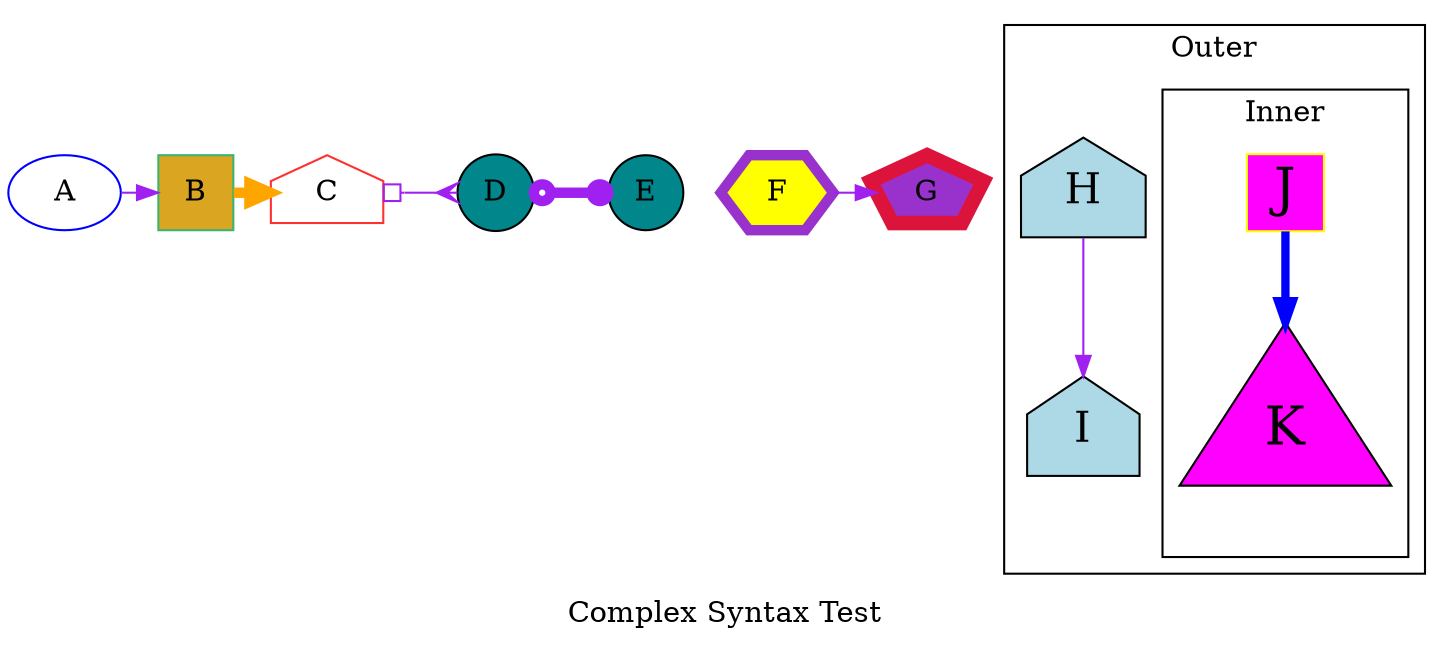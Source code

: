 strict digraph graph_55
{
	label = "Complex Syntax Test"

	A [color = blue]

	node [shape = house]
	edge [color = purple]

	{
		rank = same
		C
		node [fillcolor = goldenrod shape = circle style = filled]
		A -> B
		B [color = mediumseagreen]
		C [color = firebrick1]
		B -> C [color = orange penwidth = 5]
		node [fillcolor = turquoise4]
		C -> D [arrowtail = obox arrowhead = crow dir = both minlen = 2]
		D -> E [arrowtail = odot arrowhead = dot dir = both minlen = 2 penwidth = 5]
		{
			node [fillcolor = darkorchid shape = pentagon]
			F [color = darkorchid fillcolor = yellow penwidth = 5 shape = hexagon]
			G [color = crimson penwidth = 7]
			F -> G
		}
	}

	B [shape = square]

	node [fillcolor = lightblue fontsize = 20 style = filled]

	subgraph cluster_outer
	{
		label = Outer
		H -> I

		subgraph cluster_inner
		{
			label = Inner
			node [fillcolor = magenta fontsize = 26 shape = triangle]
			edge [color = blue]
			J [color = yellow shape = square]
			J -> K [penwidth = 4]
		}
	}
	graph [rankdir = TB]
}
